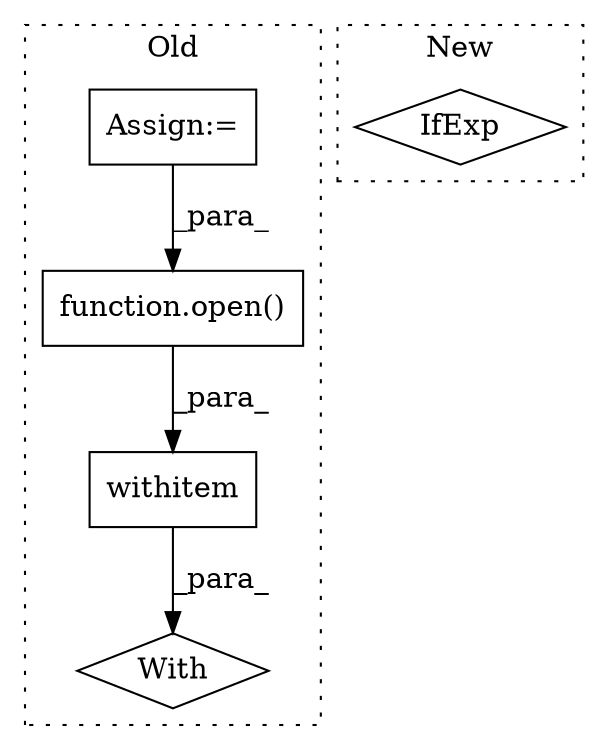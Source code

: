 digraph G {
subgraph cluster0 {
1 [label="function.open()" a="75" s="1071,1087" l="5,1" shape="box"];
3 [label="With" a="39" s="1066,1075" l="5,28" shape="diamond"];
4 [label="withitem" a="49" s="1071" l="4" shape="box"];
5 [label="Assign:=" a="68" s="932" l="3" shape="box"];
label = "Old";
style="dotted";
}
subgraph cluster1 {
2 [label="IfExp" a="51" s="1995,2009" l="4,6" shape="diamond"];
label = "New";
style="dotted";
}
1 -> 4 [label="_para_"];
4 -> 3 [label="_para_"];
5 -> 1 [label="_para_"];
}